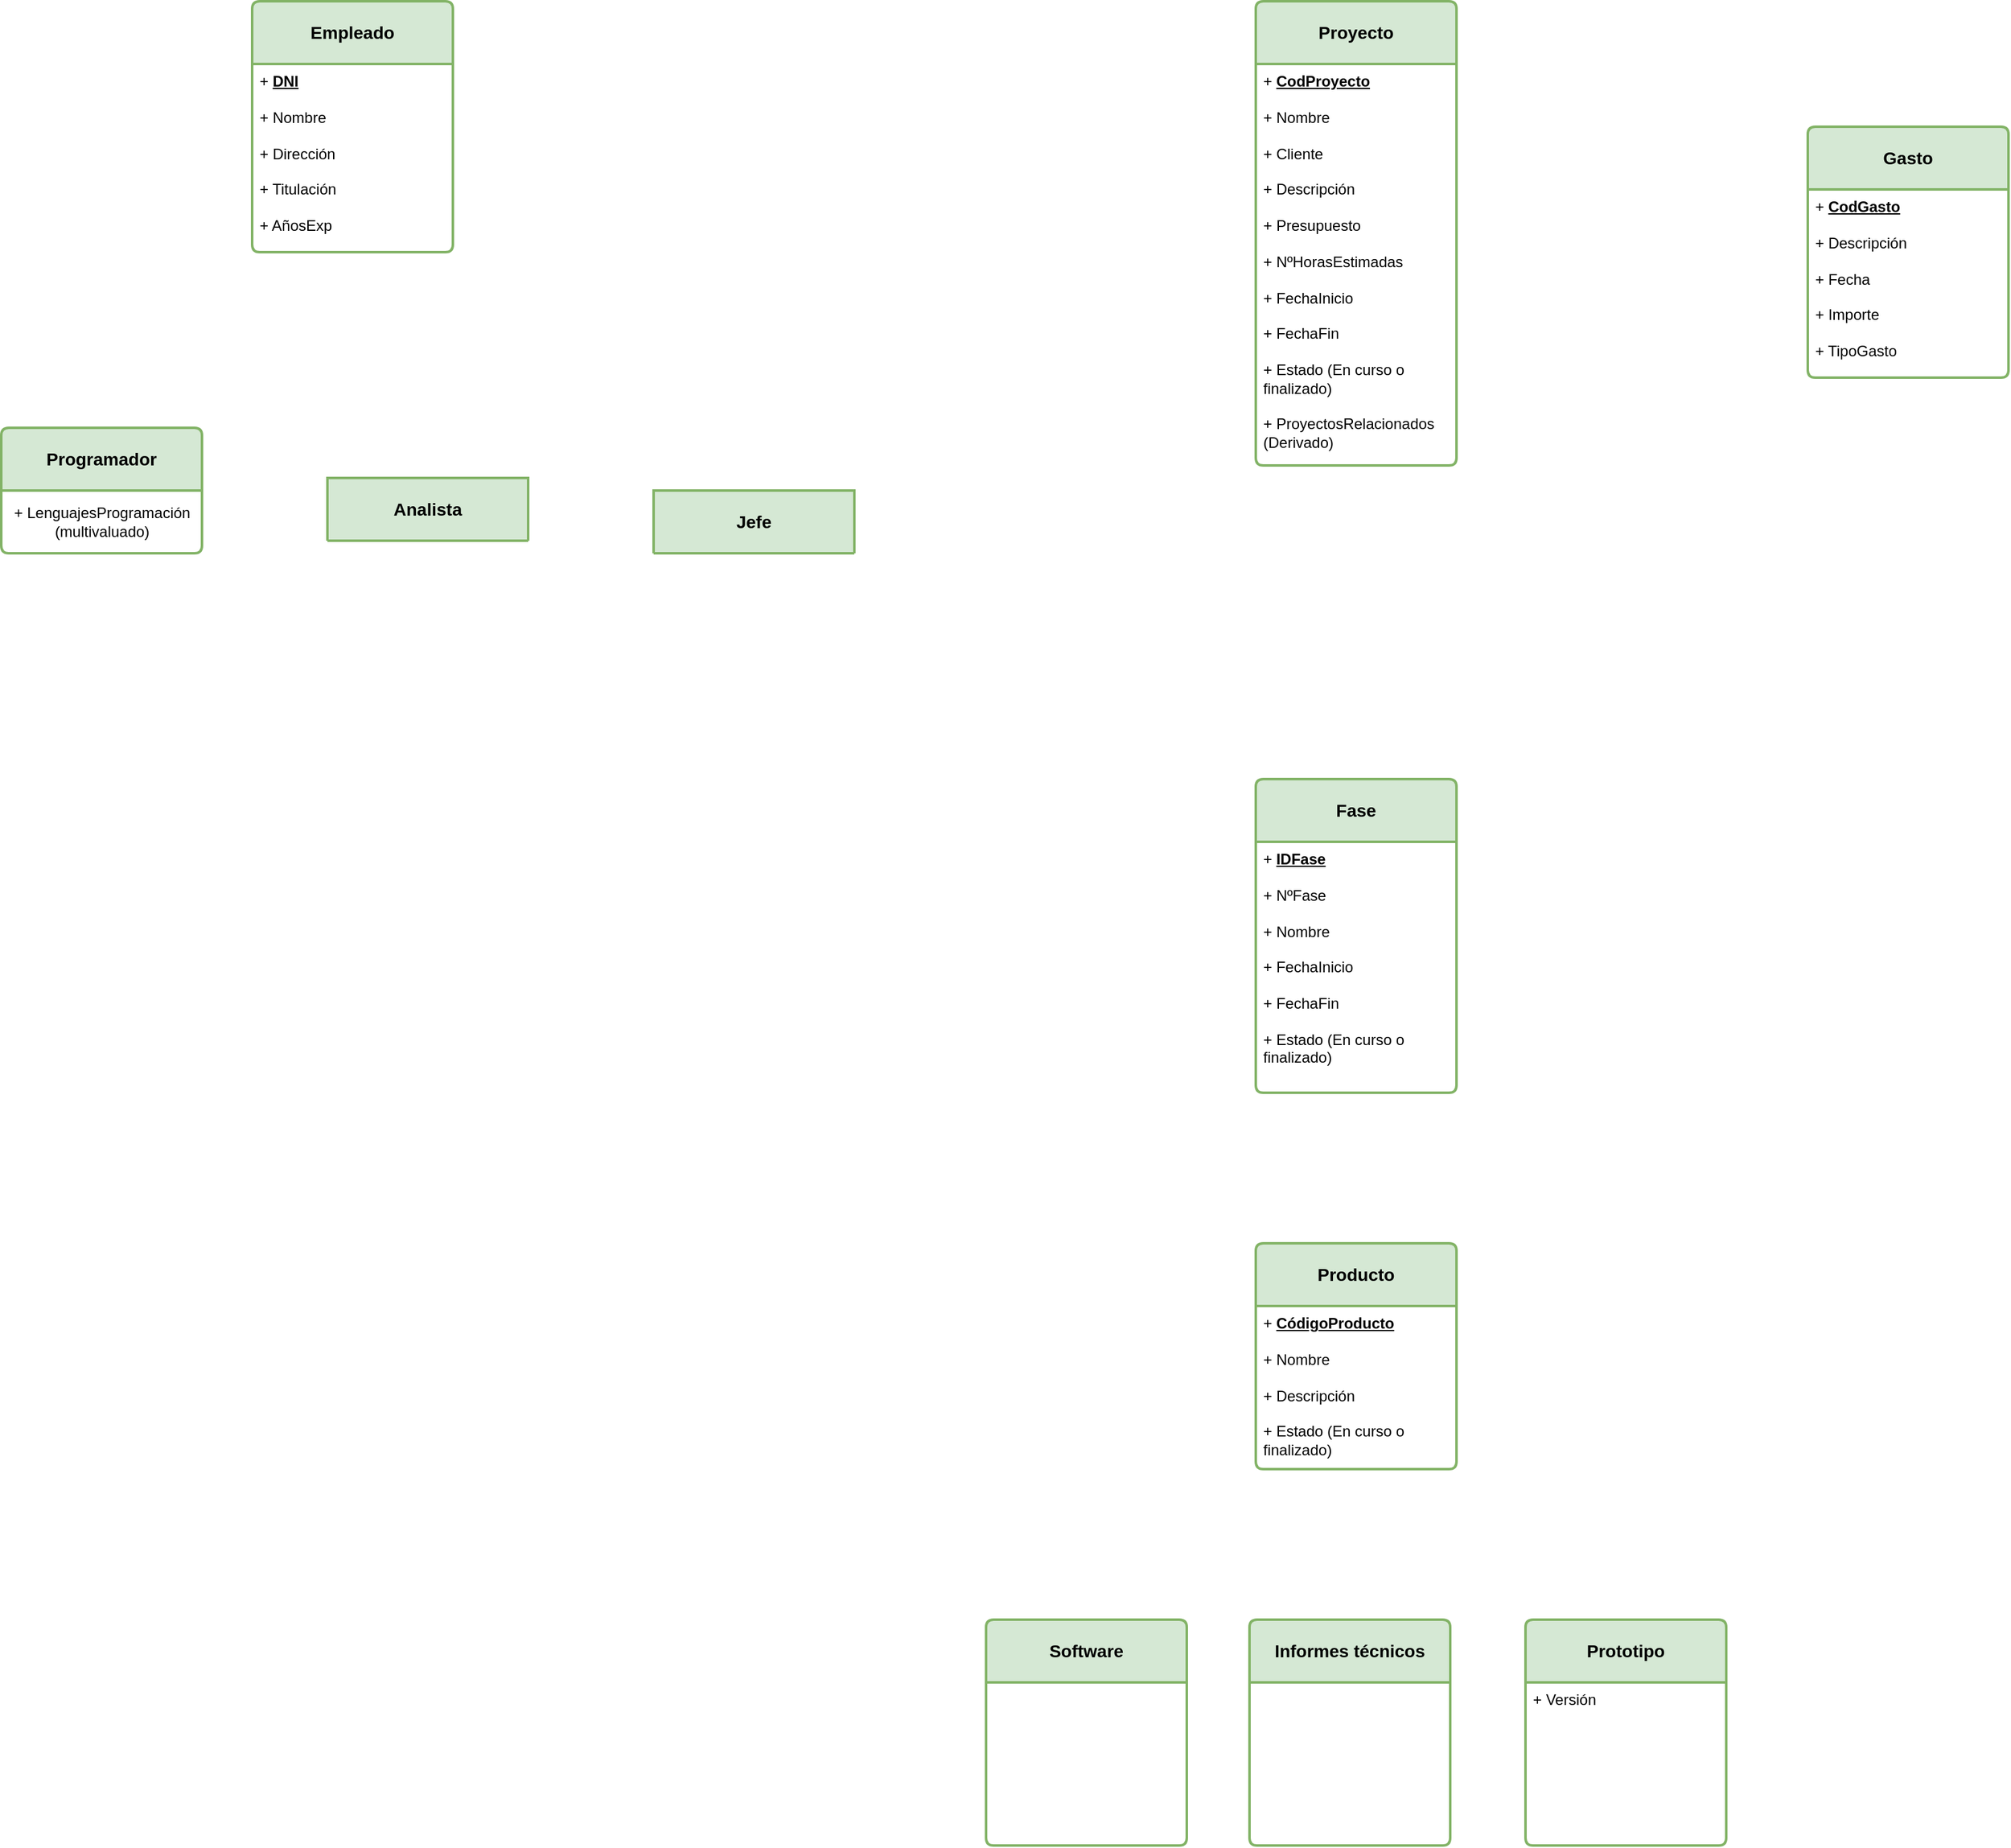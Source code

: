 <mxfile version="22.1.18" type="device">
  <diagram id="R2lEEEUBdFMjLlhIrx00" name="Page-1">
    <mxGraphModel dx="2576" dy="918" grid="1" gridSize="10" guides="1" tooltips="1" connect="1" arrows="1" fold="1" page="1" pageScale="1" pageWidth="850" pageHeight="1100" math="0" shadow="0" extFonts="Permanent Marker^https://fonts.googleapis.com/css?family=Permanent+Marker">
      <root>
        <mxCell id="0" />
        <mxCell id="1" parent="0" />
        <mxCell id="6uffz4tNA2dnBU6LTdTc-1" value="&lt;b&gt;Proyecto&lt;/b&gt;" style="swimlane;childLayout=stackLayout;horizontal=1;startSize=50;horizontalStack=0;rounded=1;fontSize=14;fontStyle=0;strokeWidth=2;resizeParent=0;resizeLast=1;shadow=0;dashed=0;align=center;arcSize=4;whiteSpace=wrap;html=1;fillColor=#d5e8d4;strokeColor=#82b366;" vertex="1" parent="1">
          <mxGeometry x="550" y="200" width="160" height="370" as="geometry">
            <mxRectangle x="100" y="130" width="100" height="50" as="alternateBounds" />
          </mxGeometry>
        </mxCell>
        <mxCell id="6uffz4tNA2dnBU6LTdTc-2" value="+ &lt;u style=&quot;font-weight: bold;&quot;&gt;CodProyecto&lt;/u&gt;&lt;br&gt;&lt;br&gt;+ Nombre&lt;br&gt;&lt;br&gt;+ Cliente&amp;nbsp;&lt;br&gt;&lt;br&gt;+ Descripción&amp;nbsp;&lt;br&gt;&lt;br&gt;+ Presupuesto&amp;nbsp;&lt;br&gt;&lt;br&gt;+ NºHorasEstimadas&lt;br&gt;&lt;br&gt;+ FechaInicio&lt;br&gt;&lt;br&gt;+ FechaFin&lt;br&gt;&lt;br&gt;+ Estado (En curso o&lt;br&gt;finalizado)&lt;br&gt;&lt;br&gt;+ ProyectosRelacionados&lt;br&gt;(Derivado)" style="align=left;strokeColor=none;fillColor=none;spacingLeft=4;fontSize=12;verticalAlign=top;resizable=0;rotatable=0;part=1;html=1;" vertex="1" parent="6uffz4tNA2dnBU6LTdTc-1">
          <mxGeometry y="50" width="160" height="320" as="geometry" />
        </mxCell>
        <mxCell id="6uffz4tNA2dnBU6LTdTc-3" value="&lt;b&gt;Fase&lt;/b&gt;" style="swimlane;childLayout=stackLayout;horizontal=1;startSize=50;horizontalStack=0;rounded=1;fontSize=14;fontStyle=0;strokeWidth=2;resizeParent=0;resizeLast=1;shadow=0;dashed=0;align=center;arcSize=4;whiteSpace=wrap;html=1;fillColor=#d5e8d4;strokeColor=#82b366;" vertex="1" parent="1">
          <mxGeometry x="550" y="820" width="160" height="250" as="geometry">
            <mxRectangle x="345" y="130" width="100" height="50" as="alternateBounds" />
          </mxGeometry>
        </mxCell>
        <mxCell id="6uffz4tNA2dnBU6LTdTc-4" value="+ &lt;u style=&quot;font-weight: bold;&quot;&gt;IDFase&lt;br&gt;&lt;/u&gt;&lt;br&gt;+ NºFase&lt;br&gt;&lt;br&gt;+ Nombre&lt;br&gt;&lt;br&gt;+ FechaInicio&lt;br&gt;&lt;br&gt;+ FechaFin&lt;br&gt;&lt;br&gt;+ Estado (En curso o&amp;nbsp;&lt;br&gt;finalizado)" style="align=left;strokeColor=none;fillColor=none;spacingLeft=4;fontSize=12;verticalAlign=top;resizable=0;rotatable=0;part=1;html=1;" vertex="1" parent="6uffz4tNA2dnBU6LTdTc-3">
          <mxGeometry y="50" width="160" height="200" as="geometry" />
        </mxCell>
        <mxCell id="6uffz4tNA2dnBU6LTdTc-5" value="&lt;b&gt;Empleado&lt;/b&gt;" style="swimlane;childLayout=stackLayout;horizontal=1;startSize=50;horizontalStack=0;rounded=1;fontSize=14;fontStyle=0;strokeWidth=2;resizeParent=0;resizeLast=1;shadow=0;dashed=0;align=center;arcSize=4;whiteSpace=wrap;html=1;fillColor=#d5e8d4;strokeColor=#82b366;" vertex="1" parent="1">
          <mxGeometry x="-250" y="200" width="160" height="200" as="geometry">
            <mxRectangle x="100" y="130" width="100" height="50" as="alternateBounds" />
          </mxGeometry>
        </mxCell>
        <mxCell id="6uffz4tNA2dnBU6LTdTc-6" value="+ &lt;u style=&quot;font-weight: bold;&quot;&gt;DNI&lt;/u&gt;&lt;br&gt;&lt;br&gt;+ Nombre&lt;br&gt;&lt;br&gt;+ Dirección&lt;br&gt;&lt;br&gt;+ Titulación&lt;br&gt;&lt;br&gt;+ AñosExp" style="align=left;strokeColor=none;fillColor=none;spacingLeft=4;fontSize=12;verticalAlign=top;resizable=0;rotatable=0;part=1;html=1;" vertex="1" parent="6uffz4tNA2dnBU6LTdTc-5">
          <mxGeometry y="50" width="160" height="150" as="geometry" />
        </mxCell>
        <mxCell id="6uffz4tNA2dnBU6LTdTc-8" value="&lt;b&gt;Jefe&lt;/b&gt;" style="swimlane;childLayout=stackLayout;horizontal=1;startSize=50;horizontalStack=0;rounded=1;fontSize=14;fontStyle=0;strokeWidth=2;resizeParent=0;resizeLast=1;shadow=0;dashed=0;align=center;arcSize=4;whiteSpace=wrap;html=1;fillColor=#d5e8d4;strokeColor=#82b366;" vertex="1" parent="1">
          <mxGeometry x="70" y="590" width="160" height="50" as="geometry">
            <mxRectangle x="100" y="130" width="100" height="50" as="alternateBounds" />
          </mxGeometry>
        </mxCell>
        <mxCell id="6uffz4tNA2dnBU6LTdTc-9" value="&lt;br&gt;&lt;br&gt;&amp;nbsp;" style="align=left;strokeColor=none;fillColor=none;spacingLeft=4;fontSize=12;verticalAlign=top;resizable=0;rotatable=0;part=1;html=1;" vertex="1" parent="6uffz4tNA2dnBU6LTdTc-8">
          <mxGeometry y="50" width="160" as="geometry" />
        </mxCell>
        <mxCell id="6uffz4tNA2dnBU6LTdTc-10" value="&lt;b&gt;Analista&lt;/b&gt;" style="swimlane;childLayout=stackLayout;horizontal=1;startSize=50;horizontalStack=0;rounded=1;fontSize=14;fontStyle=0;strokeWidth=2;resizeParent=0;resizeLast=1;shadow=0;dashed=0;align=center;arcSize=4;whiteSpace=wrap;html=1;fillColor=#d5e8d4;strokeColor=#82b366;" vertex="1" parent="1">
          <mxGeometry x="-190" y="580" width="160" height="50" as="geometry">
            <mxRectangle x="100" y="130" width="100" height="50" as="alternateBounds" />
          </mxGeometry>
        </mxCell>
        <mxCell id="6uffz4tNA2dnBU6LTdTc-12" value="&lt;b&gt;Programador&lt;/b&gt;" style="swimlane;childLayout=stackLayout;horizontal=1;startSize=50;horizontalStack=0;rounded=1;fontSize=14;fontStyle=0;strokeWidth=2;resizeParent=0;resizeLast=1;shadow=0;dashed=0;align=center;arcSize=4;whiteSpace=wrap;html=1;fillColor=#d5e8d4;strokeColor=#82b366;" vertex="1" parent="1">
          <mxGeometry x="-450" y="540" width="160" height="100" as="geometry">
            <mxRectangle x="100" y="130" width="100" height="50" as="alternateBounds" />
          </mxGeometry>
        </mxCell>
        <mxCell id="6uffz4tNA2dnBU6LTdTc-14" value="+ LenguajesProgramación&lt;br&gt;(multivaluado)" style="text;html=1;align=center;verticalAlign=middle;resizable=0;points=[];autosize=1;strokeColor=none;fillColor=none;" vertex="1" parent="6uffz4tNA2dnBU6LTdTc-12">
          <mxGeometry y="50" width="160" height="50" as="geometry" />
        </mxCell>
        <mxCell id="6uffz4tNA2dnBU6LTdTc-15" value="&lt;b&gt;Producto&lt;/b&gt;" style="swimlane;childLayout=stackLayout;horizontal=1;startSize=50;horizontalStack=0;rounded=1;fontSize=14;fontStyle=0;strokeWidth=2;resizeParent=0;resizeLast=1;shadow=0;dashed=0;align=center;arcSize=4;whiteSpace=wrap;html=1;fillColor=#d5e8d4;strokeColor=#82b366;" vertex="1" parent="1">
          <mxGeometry x="550" y="1190" width="160" height="180" as="geometry">
            <mxRectangle x="345" y="130" width="100" height="50" as="alternateBounds" />
          </mxGeometry>
        </mxCell>
        <mxCell id="6uffz4tNA2dnBU6LTdTc-16" value="+ &lt;b style=&quot;text-decoration-line: underline;&quot;&gt;CódigoProducto&lt;/b&gt;&lt;br&gt;&lt;br&gt;+ Nombre&lt;br&gt;&lt;br&gt;+ Descripción&lt;br&gt;&lt;br&gt;+ Estado (En curso o&amp;nbsp;&lt;br&gt;finalizado)&lt;br&gt;" style="align=left;strokeColor=none;fillColor=none;spacingLeft=4;fontSize=12;verticalAlign=top;resizable=0;rotatable=0;part=1;html=1;" vertex="1" parent="6uffz4tNA2dnBU6LTdTc-15">
          <mxGeometry y="50" width="160" height="130" as="geometry" />
        </mxCell>
        <mxCell id="6uffz4tNA2dnBU6LTdTc-17" value="&lt;b&gt;Software&lt;/b&gt;" style="swimlane;childLayout=stackLayout;horizontal=1;startSize=50;horizontalStack=0;rounded=1;fontSize=14;fontStyle=0;strokeWidth=2;resizeParent=0;resizeLast=1;shadow=0;dashed=0;align=center;arcSize=4;whiteSpace=wrap;html=1;fillColor=#d5e8d4;strokeColor=#82b366;" vertex="1" parent="1">
          <mxGeometry x="335" y="1490" width="160" height="180" as="geometry">
            <mxRectangle x="345" y="130" width="100" height="50" as="alternateBounds" />
          </mxGeometry>
        </mxCell>
        <mxCell id="6uffz4tNA2dnBU6LTdTc-19" value="&lt;b&gt;Informes técnicos&lt;/b&gt;" style="swimlane;childLayout=stackLayout;horizontal=1;startSize=50;horizontalStack=0;rounded=1;fontSize=14;fontStyle=0;strokeWidth=2;resizeParent=0;resizeLast=1;shadow=0;dashed=0;align=center;arcSize=4;whiteSpace=wrap;html=1;fillColor=#d5e8d4;strokeColor=#82b366;" vertex="1" parent="1">
          <mxGeometry x="545" y="1490" width="160" height="180" as="geometry">
            <mxRectangle x="345" y="130" width="100" height="50" as="alternateBounds" />
          </mxGeometry>
        </mxCell>
        <mxCell id="6uffz4tNA2dnBU6LTdTc-21" value="&lt;b&gt;Prototipo&lt;/b&gt;" style="swimlane;childLayout=stackLayout;horizontal=1;startSize=50;horizontalStack=0;rounded=1;fontSize=14;fontStyle=0;strokeWidth=2;resizeParent=0;resizeLast=1;shadow=0;dashed=0;align=center;arcSize=4;whiteSpace=wrap;html=1;fillColor=#d5e8d4;strokeColor=#82b366;" vertex="1" parent="1">
          <mxGeometry x="765" y="1490" width="160" height="180" as="geometry">
            <mxRectangle x="345" y="130" width="100" height="50" as="alternateBounds" />
          </mxGeometry>
        </mxCell>
        <mxCell id="6uffz4tNA2dnBU6LTdTc-22" value="+ Versión" style="align=left;strokeColor=none;fillColor=none;spacingLeft=4;fontSize=12;verticalAlign=top;resizable=0;rotatable=0;part=1;html=1;" vertex="1" parent="6uffz4tNA2dnBU6LTdTc-21">
          <mxGeometry y="50" width="160" height="130" as="geometry" />
        </mxCell>
        <mxCell id="6uffz4tNA2dnBU6LTdTc-23" value="&lt;b&gt;Gasto&lt;/b&gt;" style="swimlane;childLayout=stackLayout;horizontal=1;startSize=50;horizontalStack=0;rounded=1;fontSize=14;fontStyle=0;strokeWidth=2;resizeParent=0;resizeLast=1;shadow=0;dashed=0;align=center;arcSize=4;whiteSpace=wrap;html=1;fillColor=#d5e8d4;strokeColor=#82b366;" vertex="1" parent="1">
          <mxGeometry x="990" y="300" width="160" height="200" as="geometry">
            <mxRectangle x="100" y="130" width="100" height="50" as="alternateBounds" />
          </mxGeometry>
        </mxCell>
        <mxCell id="6uffz4tNA2dnBU6LTdTc-24" value="+ &lt;u style=&quot;font-weight: bold;&quot;&gt;CodGasto&lt;br&gt;&lt;/u&gt;&lt;br&gt;+ Descripción&lt;br&gt;&lt;br&gt;+ Fecha&lt;br&gt;&lt;br&gt;+ Importe&lt;br&gt;&lt;br&gt;+ TipoGasto" style="align=left;strokeColor=none;fillColor=none;spacingLeft=4;fontSize=12;verticalAlign=top;resizable=0;rotatable=0;part=1;html=1;" vertex="1" parent="6uffz4tNA2dnBU6LTdTc-23">
          <mxGeometry y="50" width="160" height="150" as="geometry" />
        </mxCell>
      </root>
    </mxGraphModel>
  </diagram>
</mxfile>
